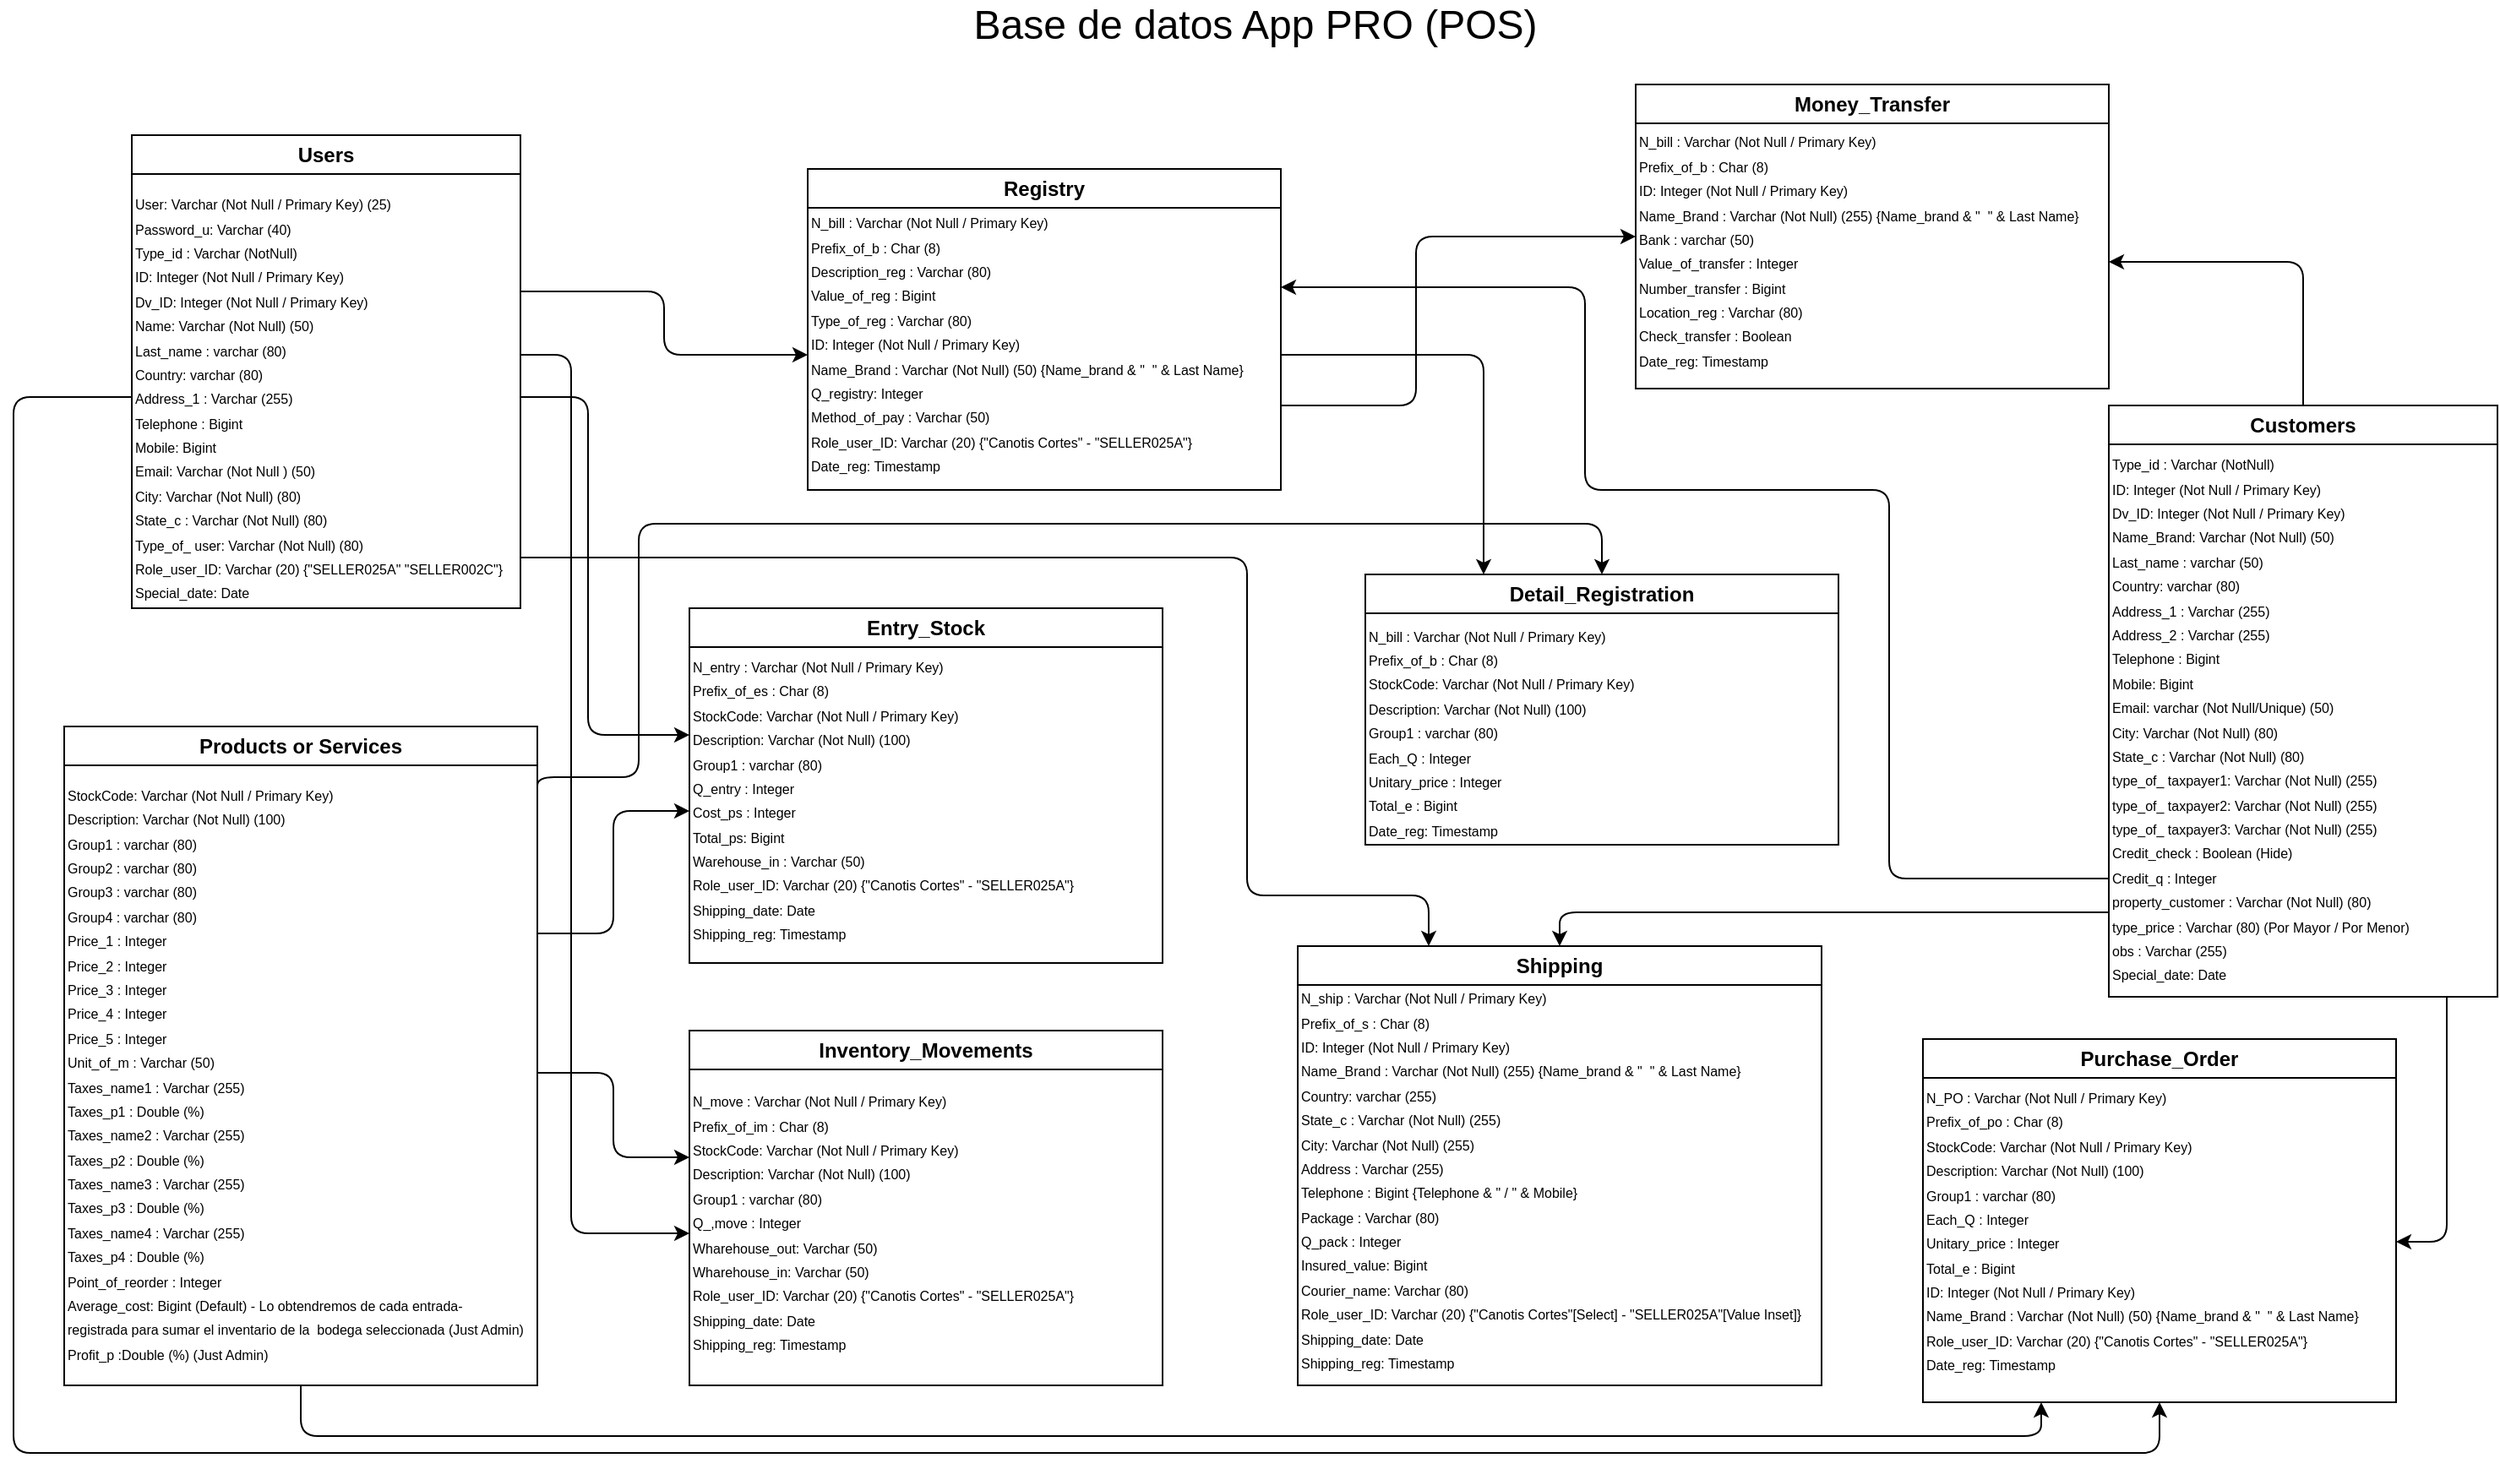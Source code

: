 <mxfile>
    <diagram id="6oinmaNRW_17YR1EAed1" name="Base de datos">
        <mxGraphModel dx="1883" dy="1312" grid="1" gridSize="10" guides="1" tooltips="1" connect="1" arrows="1" fold="1" page="1" pageScale="1" pageWidth="1600" pageHeight="900" math="0" shadow="0">
            <root>
                <mxCell id="0"/>
                <mxCell id="1" parent="0"/>
                <mxCell id="43" style="edgeStyle=orthogonalEdgeStyle;html=1;entryX=1;entryY=0.5;entryDx=0;entryDy=0;fontSize=24;startArrow=none;startFill=0;endArrow=classic;endFill=1;" parent="1" source="3" target="14" edge="1">
                    <mxGeometry relative="1" as="geometry"/>
                </mxCell>
                <mxCell id="54" style="edgeStyle=orthogonalEdgeStyle;html=1;entryX=1;entryY=0.5;entryDx=0;entryDy=0;fontSize=24;startArrow=none;startFill=0;endArrow=classic;endFill=1;" parent="1" source="3" target="51" edge="1">
                    <mxGeometry relative="1" as="geometry">
                        <Array as="points">
                            <mxPoint x="1505" y="765"/>
                        </Array>
                    </mxGeometry>
                </mxCell>
                <mxCell id="3" value="Customers" style="swimlane;whiteSpace=wrap;html=1;" parent="1" vertex="1">
                    <mxGeometry x="1305" y="270" width="230" height="350" as="geometry">
                        <mxRectangle x="310" y="20" width="100" height="30" as="alternateBounds"/>
                    </mxGeometry>
                </mxCell>
                <mxCell id="5" value="&lt;span style=&quot;background-color: initial;&quot;&gt;&lt;font style=&quot;font-size: 8px;&quot;&gt;Type_id : Varchar (NotNull)&lt;br&gt;ID: Integer (Not Null / Primary Key)&lt;br&gt;&lt;/font&gt;&lt;/span&gt;&lt;span style=&quot;font-size: 8px;&quot;&gt;Dv_ID: Integer (Not Null / Primary Key)&lt;/span&gt;&lt;span style=&quot;background-color: initial;&quot;&gt;&lt;font style=&quot;font-size: 8px;&quot;&gt;&lt;br&gt;Name_Brand: Varchar (Not Null) (50)&lt;br&gt;Last_name : varchar (50)&lt;br&gt;Country:&amp;nbsp;&lt;/font&gt;&lt;/span&gt;&lt;span style=&quot;font-size: 8px;&quot;&gt;varchar (80)&lt;/span&gt;&lt;span style=&quot;background-color: initial;&quot;&gt;&lt;font style=&quot;font-size: 8px;&quot;&gt;&lt;br&gt;Address_1 : Varchar (255)&lt;br&gt;&lt;/font&gt;&lt;/span&gt;&lt;span style=&quot;font-size: 8px;&quot;&gt;Address_2 : Varchar (255)&lt;br&gt;&lt;/span&gt;&lt;span style=&quot;background-color: initial;&quot;&gt;&lt;font style=&quot;font-size: 8px;&quot;&gt;Telephone : Bigint&lt;br&gt;&lt;/font&gt;&lt;/span&gt;&lt;span style=&quot;font-size: 8px;&quot;&gt;Mobile: Bigint&lt;/span&gt;&lt;span style=&quot;background-color: initial;&quot;&gt;&lt;font style=&quot;font-size: 8px;&quot;&gt;&lt;br&gt;Email: varchar (Not Null/Unique) (50)&lt;br&gt;City: Varchar (Not Null) (80)&lt;br&gt;State_c :&amp;nbsp;&lt;/font&gt;&lt;/span&gt;&lt;span style=&quot;font-size: 8px;&quot;&gt;Varchar (Not Null) (80)&lt;br&gt;&lt;/span&gt;&lt;span style=&quot;background-color: initial;&quot;&gt;&lt;font style=&quot;&quot;&gt;&lt;span style=&quot;font-size: 8px;&quot;&gt;type_of_ taxpayer1: Varchar (Not Null) (255)&amp;nbsp;&lt;br&gt;&lt;/span&gt;&lt;/font&gt;&lt;/span&gt;&lt;span style=&quot;font-size: 8px;&quot;&gt;type_of_ taxpayer2: Varchar (Not Null) (255)&lt;br&gt;&lt;/span&gt;&lt;span style=&quot;font-size: 8px;&quot;&gt;type_of_ taxpayer3: Varchar (Not Null) (255)&lt;br&gt;&lt;/span&gt;&lt;span style=&quot;background-color: initial;&quot;&gt;&lt;font style=&quot;&quot;&gt;&lt;span style=&quot;font-size: 8px;&quot;&gt;Credit_check : Boolean (Hide)&lt;br&gt;Credit_q : Integer&lt;br&gt;property_customer :&amp;nbsp;&lt;/span&gt;&lt;/font&gt;&lt;/span&gt;&lt;span style=&quot;font-size: 8px;&quot;&gt;Varchar (Not Null) (80)&lt;/span&gt;&lt;span style=&quot;font-size: 8px;&quot;&gt;&lt;br&gt;&lt;/span&gt;&lt;span style=&quot;background-color: initial;&quot;&gt;&lt;font style=&quot;&quot;&gt;&lt;span style=&quot;font-size: 8px;&quot;&gt;type_price :&amp;nbsp;&lt;/span&gt;&lt;/font&gt;&lt;/span&gt;&lt;span style=&quot;font-size: 8px;&quot;&gt;Varchar (80) (Por Mayor / Por Menor)&lt;br&gt;obs :&amp;nbsp;&lt;/span&gt;&lt;span style=&quot;font-size: 8px;&quot;&gt;Varchar (255)&lt;br&gt;Special_date: Date&lt;/span&gt;&lt;span style=&quot;background-color: initial;&quot;&gt;&lt;font style=&quot;&quot;&gt;&lt;br&gt;&lt;/font&gt;&lt;/span&gt;" style="text;strokeColor=none;align=left;fillColor=none;html=1;verticalAlign=middle;whiteSpace=wrap;rounded=0;" parent="3" vertex="1">
                    <mxGeometry y="30" width="230" height="310" as="geometry"/>
                </mxCell>
                <mxCell id="55" style="edgeStyle=orthogonalEdgeStyle;html=1;entryX=0.25;entryY=1;entryDx=0;entryDy=0;fontSize=24;startArrow=none;startFill=0;endArrow=classic;endFill=1;" parent="1" source="6" target="50" edge="1">
                    <mxGeometry relative="1" as="geometry">
                        <Array as="points">
                            <mxPoint x="235" y="880"/>
                            <mxPoint x="1265" y="880"/>
                        </Array>
                    </mxGeometry>
                </mxCell>
                <mxCell id="6" value="Products or Services" style="swimlane;whiteSpace=wrap;html=1;" parent="1" vertex="1">
                    <mxGeometry x="95" y="460" width="280" height="390" as="geometry">
                        <mxRectangle x="310" y="20" width="100" height="30" as="alternateBounds"/>
                    </mxGeometry>
                </mxCell>
                <mxCell id="7" value="&lt;span style=&quot;background-color: initial;&quot;&gt;&lt;font style=&quot;font-size: 8px;&quot;&gt;StockCode: Varchar (Not Null / Primary Key)&lt;br&gt;Description: Varchar (Not Null) (100)&lt;br&gt;Group1 : varchar (80)&lt;br&gt;&lt;/font&gt;&lt;/span&gt;&lt;span style=&quot;font-size: 8px;&quot;&gt;Group2 : varchar (&lt;/span&gt;&lt;span style=&quot;font-size: 8px;&quot;&gt;80&lt;/span&gt;&lt;span style=&quot;font-size: 8px;&quot;&gt;)&lt;br&gt;&lt;/span&gt;&lt;span style=&quot;font-size: 8px;&quot;&gt;Group3 : varchar (&lt;/span&gt;&lt;span style=&quot;font-size: 8px;&quot;&gt;80&lt;/span&gt;&lt;span style=&quot;font-size: 8px;&quot;&gt;)&lt;br&gt;&lt;/span&gt;&lt;span style=&quot;font-size: 8px;&quot;&gt;Group4 : varchar (&lt;/span&gt;&lt;span style=&quot;font-size: 8px;&quot;&gt;80&lt;/span&gt;&lt;span style=&quot;font-size: 8px;&quot;&gt;)&lt;/span&gt;&lt;span style=&quot;background-color: initial;&quot;&gt;&lt;font style=&quot;font-size: 8px;&quot;&gt;&lt;br&gt;Price_1 : Integer&lt;br&gt;&lt;/font&gt;&lt;/span&gt;&lt;span style=&quot;font-size: 8px;&quot;&gt;Price_2 :&amp;nbsp;&lt;/span&gt;&lt;span style=&quot;font-size: 8px;&quot;&gt;Integer&lt;/span&gt;&lt;span style=&quot;font-size: 8px;&quot;&gt;&lt;br&gt;&lt;/span&gt;&lt;span style=&quot;font-size: 8px;&quot;&gt;Price_3 :&amp;nbsp;&lt;/span&gt;&lt;span style=&quot;font-size: 8px;&quot;&gt;Integer&lt;/span&gt;&lt;span style=&quot;font-size: 8px;&quot;&gt;&lt;br&gt;&lt;/span&gt;&lt;span style=&quot;font-size: 8px;&quot;&gt;Price_4 :&amp;nbsp;&lt;/span&gt;&lt;span style=&quot;font-size: 8px;&quot;&gt;Integer&lt;/span&gt;&lt;span style=&quot;font-size: 8px;&quot;&gt;&lt;br&gt;&lt;/span&gt;&lt;span style=&quot;font-size: 8px;&quot;&gt;Price_5 :&amp;nbsp;&lt;/span&gt;&lt;span style=&quot;font-size: 8px;&quot;&gt;Integer&lt;br&gt;&lt;/span&gt;&lt;span style=&quot;font-size: 8px;&quot;&gt;Unit_of_m : Varchar (50)&lt;br&gt;&lt;/span&gt;&lt;span style=&quot;font-size: 8px;&quot;&gt;Taxes_name1 : V&lt;/span&gt;&lt;span style=&quot;font-size: 8px;&quot;&gt;archar (255)&lt;/span&gt;&lt;span style=&quot;font-size: 8px;&quot;&gt;&lt;br&gt;Taxes_p1 : Double (%)&lt;br&gt;&lt;/span&gt;&lt;span style=&quot;font-size: 8px;&quot;&gt;Taxes_name2&amp;nbsp;&lt;/span&gt;&lt;span style=&quot;font-size: 8px;&quot;&gt;:&amp;nbsp;&lt;/span&gt;&lt;span style=&quot;font-size: 8px;&quot;&gt;V&lt;/span&gt;&lt;span style=&quot;font-size: 8px;&quot;&gt;archar (255)&lt;/span&gt;&lt;span style=&quot;font-size: 8px;&quot;&gt;&lt;br&gt;Taxes_p2 : Double&lt;/span&gt;&lt;span style=&quot;font-size: 8px;&quot;&gt;&amp;nbsp;&lt;/span&gt;&lt;span style=&quot;font-size: 8px;&quot;&gt;(%)&lt;/span&gt;&lt;span style=&quot;font-size: 8px;&quot;&gt;&lt;br&gt;&lt;/span&gt;&lt;span style=&quot;font-size: 8px;&quot;&gt;Taxes_name3&amp;nbsp;&lt;/span&gt;&lt;span style=&quot;font-size: 8px;&quot;&gt;:&amp;nbsp;&lt;/span&gt;&lt;span style=&quot;font-size: 8px;&quot;&gt;V&lt;/span&gt;&lt;span style=&quot;font-size: 8px;&quot;&gt;archar (255)&lt;/span&gt;&lt;span style=&quot;font-size: 8px;&quot;&gt;&lt;br&gt;Taxes_p3 : Double&lt;/span&gt;&lt;span style=&quot;font-size: 8px;&quot;&gt;&amp;nbsp;&lt;/span&gt;&lt;span style=&quot;font-size: 8px;&quot;&gt;(%)&lt;br&gt;&lt;/span&gt;&lt;span style=&quot;font-size: 8px;&quot;&gt;Taxes_name4&amp;nbsp;&lt;/span&gt;&lt;span style=&quot;font-size: 8px;&quot;&gt;:&amp;nbsp;&lt;/span&gt;&lt;span style=&quot;font-size: 8px;&quot;&gt;V&lt;/span&gt;&lt;span style=&quot;font-size: 8px;&quot;&gt;archar (255)&lt;/span&gt;&lt;span style=&quot;font-size: 8px;&quot;&gt;&lt;br&gt;Taxes_p4 : Double&lt;/span&gt;&lt;span style=&quot;font-size: 8px;&quot;&gt;&amp;nbsp;&lt;/span&gt;&lt;span style=&quot;font-size: 8px;&quot;&gt;(%)&lt;/span&gt;&lt;span style=&quot;font-size: 8px;&quot;&gt;&lt;br&gt;&lt;/span&gt;&lt;span style=&quot;font-size: 8px;&quot;&gt;Point_of_reorder : Integer&lt;/span&gt;&lt;span style=&quot;font-size: 8px;&quot;&gt;&lt;br&gt;&lt;/span&gt;&lt;span style=&quot;font-size: 8px;&quot;&gt;Average_cost: Bigint (Default) - Lo obtendremos de cada entrada-&lt;br&gt;registrada para sumar el inventario de la&amp;nbsp; bodega seleccionada&amp;nbsp;&lt;/span&gt;&lt;span style=&quot;font-size: 8px;&quot;&gt;(Just Admin)&lt;/span&gt;&lt;span style=&quot;font-size: 8px;&quot;&gt;&lt;br&gt;Profit_p :&lt;/span&gt;&lt;span style=&quot;font-size: 8px;&quot;&gt;Double&lt;/span&gt;&lt;span style=&quot;font-size: 8px;&quot;&gt;&amp;nbsp;&lt;/span&gt;&lt;span style=&quot;font-size: 8px;&quot;&gt;(%) (Just Admin)&lt;/span&gt;&lt;span style=&quot;background-color: initial;&quot;&gt;&lt;font style=&quot;font-size: 8px;&quot;&gt;&lt;br&gt;&lt;/font&gt;&lt;/span&gt;" style="text;strokeColor=none;align=left;fillColor=none;html=1;verticalAlign=middle;whiteSpace=wrap;rounded=0;" parent="6" vertex="1">
                    <mxGeometry y="40" width="280" height="330" as="geometry"/>
                </mxCell>
                <mxCell id="11" value="Shipping" style="swimlane;whiteSpace=wrap;html=1;" parent="1" vertex="1">
                    <mxGeometry x="825" y="590" width="310" height="260" as="geometry">
                        <mxRectangle x="310" y="20" width="100" height="30" as="alternateBounds"/>
                    </mxGeometry>
                </mxCell>
                <mxCell id="12" value="&lt;span style=&quot;background-color: initial;&quot;&gt;&lt;font style=&quot;font-size: 8px;&quot;&gt;N_ship : Varchar&amp;nbsp;&lt;/font&gt;&lt;/span&gt;&lt;span style=&quot;font-size: 8px;&quot;&gt;(Not Null / Primary Key)&lt;br&gt;&lt;/span&gt;&lt;span style=&quot;background-color: initial;&quot;&gt;&lt;font style=&quot;font-size: 8px;&quot;&gt;Prefix_of_s : Char (8)&lt;br&gt;ID: Integer (Not Null / Primary Key)&lt;br&gt;&lt;/font&gt;&lt;/span&gt;&lt;span style=&quot;background-color: initial;&quot;&gt;&lt;font style=&quot;font-size: 8px;&quot;&gt;Name_Brand : Varchar (Not Null) (255) {Name_brand&amp;nbsp;&lt;/font&gt;&lt;/span&gt;&lt;span style=&quot;font-size: 8px;&quot;&gt;&amp;amp; &quot;&amp;nbsp; &quot; &amp;amp;&lt;/span&gt;&lt;span style=&quot;background-color: initial;&quot;&gt;&lt;font style=&quot;font-size: 8px;&quot;&gt;&amp;nbsp;Last Name}&lt;br&gt;Country:&amp;nbsp;&lt;/font&gt;&lt;/span&gt;&lt;span style=&quot;font-size: 8px;&quot;&gt;varchar (255)&lt;br&gt;&lt;/span&gt;&lt;span style=&quot;background-color: initial;&quot;&gt;&lt;font style=&quot;font-size: 8px;&quot;&gt;State_c :&amp;nbsp;&lt;/font&gt;&lt;/span&gt;&lt;span style=&quot;font-size: 8px;&quot;&gt;Varchar (Not Null) (255)&lt;/span&gt;&lt;span style=&quot;background-color: initial;&quot;&gt;&lt;font style=&quot;font-size: 8px;&quot;&gt;&lt;br&gt;&lt;/font&gt;&lt;/span&gt;&lt;span style=&quot;font-size: 8px;&quot;&gt;City: Varchar (Not Null) (255)&lt;/span&gt;&lt;span style=&quot;background-color: initial;&quot;&gt;&lt;font style=&quot;font-size: 8px;&quot;&gt;&lt;br&gt;Address : Varchar (255)&lt;br&gt;&lt;/font&gt;&lt;/span&gt;&lt;span style=&quot;background-color: initial;&quot;&gt;&lt;font style=&quot;font-size: 8px;&quot;&gt;Telephone : Bigint {Telephone &amp;amp; &quot; / &quot; &amp;amp; Mobile}&lt;/font&gt;&lt;/span&gt;&lt;span style=&quot;font-size: 8px;&quot;&gt;&lt;br&gt;Package :&amp;nbsp;&lt;/span&gt;&lt;span style=&quot;font-size: 8px;&quot;&gt;Varchar (80)&lt;br&gt;&lt;/span&gt;&lt;span style=&quot;font-size: 8px;&quot;&gt;Q_pack : Integer&lt;br&gt;Insured_value: Bigint&lt;br&gt;Courier_name:&amp;nbsp;&lt;/span&gt;&lt;span style=&quot;font-size: 8px;&quot;&gt;Varchar (80)&lt;br&gt;&lt;/span&gt;&lt;span style=&quot;font-size: 8px;&quot;&gt;Role_user_ID: Varchar (20) {&quot;Canotis Cortes&quot;[Select] - &quot;SELLER025A&quot;[Value Inset]}&lt;/span&gt;&lt;span style=&quot;font-size: 8px;&quot;&gt;&lt;br&gt;Shipping_date: Date&lt;br&gt;&lt;/span&gt;&lt;span style=&quot;font-size: 8px;&quot;&gt;Shipping_reg: Timestamp&lt;/span&gt;&lt;span style=&quot;font-size: 8px;&quot;&gt;&lt;br&gt;&lt;/span&gt;&lt;span style=&quot;background-color: initial;&quot;&gt;&lt;font style=&quot;&quot;&gt;&lt;br&gt;&lt;/font&gt;&lt;/span&gt;" style="text;strokeColor=none;align=left;fillColor=none;html=1;verticalAlign=middle;whiteSpace=wrap;rounded=0;" parent="11" vertex="1">
                    <mxGeometry y="30" width="310" height="230" as="geometry"/>
                </mxCell>
                <mxCell id="13" value="Money_Transfer" style="swimlane;whiteSpace=wrap;html=1;" parent="1" vertex="1">
                    <mxGeometry x="1025" y="80" width="280" height="180" as="geometry">
                        <mxRectangle x="310" y="20" width="100" height="30" as="alternateBounds"/>
                    </mxGeometry>
                </mxCell>
                <mxCell id="14" value="&lt;span style=&quot;background-color: initial;&quot;&gt;&lt;font style=&quot;font-size: 8px;&quot;&gt;N_bill : Varchar&amp;nbsp;&lt;/font&gt;&lt;/span&gt;&lt;span style=&quot;font-size: 8px;&quot;&gt;(Not Null / Primary Key)&lt;br&gt;&lt;/span&gt;&lt;span style=&quot;background-color: initial;&quot;&gt;&lt;font style=&quot;font-size: 8px;&quot;&gt;Prefix_of_b : Char (8)&lt;br&gt;ID: Integer (Not Null / Primary Key)&lt;br&gt;&lt;/font&gt;&lt;/span&gt;&lt;span style=&quot;background-color: initial;&quot;&gt;&lt;font style=&quot;font-size: 8px;&quot;&gt;Name_Brand : Varchar (Not Null) (255) {Name_brand&amp;nbsp;&lt;/font&gt;&lt;/span&gt;&lt;span style=&quot;font-size: 8px;&quot;&gt;&amp;amp; &quot;&amp;nbsp; &quot; &amp;amp;&lt;/span&gt;&lt;span style=&quot;background-color: initial;&quot;&gt;&lt;font style=&quot;font-size: 8px;&quot;&gt;&amp;nbsp;Last Name}&lt;br&gt;Bank :&amp;nbsp;&lt;/font&gt;&lt;/span&gt;&lt;span style=&quot;font-size: 8px;&quot;&gt;varchar (50)&lt;/span&gt;&lt;span style=&quot;background-color: initial;&quot;&gt;&lt;font style=&quot;font-size: 8px;&quot;&gt;&lt;br&gt;Value_of_transfer : Integer&lt;br&gt;&lt;/font&gt;&lt;/span&gt;&lt;span style=&quot;font-size: 8px;&quot;&gt;Number_transfer : Bigint&lt;/span&gt;&lt;span style=&quot;background-color: initial;&quot;&gt;&lt;font style=&quot;font-size: 8px;&quot;&gt;&lt;br&gt;&lt;/font&gt;&lt;/span&gt;&lt;span style=&quot;font-size: 8px;&quot;&gt;Location_reg : Varchar (80)&lt;/span&gt;&lt;span style=&quot;background-color: initial;&quot;&gt;&lt;font style=&quot;font-size: 8px;&quot;&gt;&lt;br&gt;&lt;/font&gt;&lt;/span&gt;&lt;span style=&quot;background-color: initial;&quot;&gt;&lt;font style=&quot;font-size: 8px;&quot;&gt;Check_transfer : Boolean&lt;br&gt;&lt;/font&gt;&lt;/span&gt;&lt;span style=&quot;font-size: 8px;&quot;&gt;Date_reg: Timestamp&lt;/span&gt;&lt;span style=&quot;font-size: 8px;&quot;&gt;&lt;br&gt;&lt;/span&gt;&lt;span style=&quot;background-color: initial;&quot;&gt;&lt;font style=&quot;&quot;&gt;&lt;br&gt;&lt;/font&gt;&lt;/span&gt;" style="text;strokeColor=none;align=left;fillColor=none;html=1;verticalAlign=middle;whiteSpace=wrap;rounded=0;" parent="13" vertex="1">
                    <mxGeometry y="30" width="280" height="150" as="geometry"/>
                </mxCell>
                <mxCell id="15" value="Registry" style="swimlane;whiteSpace=wrap;html=1;" parent="1" vertex="1">
                    <mxGeometry x="535" y="130" width="280" height="190" as="geometry">
                        <mxRectangle x="310" y="20" width="100" height="30" as="alternateBounds"/>
                    </mxGeometry>
                </mxCell>
                <mxCell id="16" value="&lt;span style=&quot;background-color: initial;&quot;&gt;&lt;font style=&quot;font-size: 8px;&quot;&gt;N_bill : Varchar&amp;nbsp;&lt;/font&gt;&lt;/span&gt;&lt;span style=&quot;font-size: 8px;&quot;&gt;(Not Null / Primary Key)&lt;br&gt;&lt;/span&gt;&lt;span style=&quot;background-color: initial;&quot;&gt;&lt;font style=&quot;font-size: 8px;&quot;&gt;Prefix_of_b : Char (8)&lt;br&gt;Description_reg :&amp;nbsp;&lt;/font&gt;&lt;/span&gt;&lt;span style=&quot;font-size: 8px;&quot;&gt;Varchar (80)&lt;br&gt;&lt;/span&gt;&lt;span style=&quot;font-size: 8px;&quot;&gt;Value_of_reg : Bigint&lt;br&gt;&lt;/span&gt;&lt;span style=&quot;background-color: initial;&quot;&gt;&lt;font style=&quot;font-size: 8px;&quot;&gt;Type_of_reg :&amp;nbsp;&lt;/font&gt;&lt;/span&gt;&lt;span style=&quot;font-size: 8px;&quot;&gt;Varchar (80)&lt;br&gt;&lt;/span&gt;&lt;span style=&quot;background-color: initial;&quot;&gt;&lt;font style=&quot;font-size: 8px;&quot;&gt;ID: Integer (Not Null / Primary Key)&lt;br&gt;&lt;/font&gt;&lt;/span&gt;&lt;span style=&quot;background-color: initial;&quot;&gt;&lt;font style=&quot;font-size: 8px;&quot;&gt;Name_Brand : Varchar (Not Null) (50) {Name_brand&amp;nbsp;&lt;/font&gt;&lt;/span&gt;&lt;span style=&quot;font-size: 8px;&quot;&gt;&amp;amp; &quot;&amp;nbsp; &quot; &amp;amp;&lt;/span&gt;&lt;span style=&quot;background-color: initial;&quot;&gt;&lt;font style=&quot;font-size: 8px;&quot;&gt;&amp;nbsp;Last Name}&lt;/font&gt;&lt;/span&gt;&lt;span style=&quot;background-color: initial;&quot;&gt;&lt;font style=&quot;font-size: 8px;&quot;&gt;&lt;br&gt;&lt;/font&gt;&lt;/span&gt;&lt;span style=&quot;background-color: initial;&quot;&gt;&lt;font style=&quot;font-size: 8px;&quot;&gt;Q_registry: Integer&lt;br&gt;Method_of_pay :&amp;nbsp;&lt;/font&gt;&lt;/span&gt;&lt;span style=&quot;font-size: 8px;&quot;&gt;Varchar (50)&lt;br&gt;&lt;/span&gt;&lt;span style=&quot;font-size: 8px;&quot;&gt;Role_user_ID: Varchar (20) {&quot;Canotis Cortes&quot; - &quot;SELLER025A&quot;}&lt;/span&gt;&lt;span style=&quot;background-color: initial;&quot;&gt;&lt;font style=&quot;font-size: 8px;&quot;&gt;&lt;br&gt;&lt;/font&gt;&lt;/span&gt;&lt;span style=&quot;font-size: 8px;&quot;&gt;Date_reg: Timestamp&lt;/span&gt;&lt;span style=&quot;font-size: 8px;&quot;&gt;&lt;br&gt;&lt;/span&gt;&lt;span style=&quot;background-color: initial;&quot;&gt;&lt;font style=&quot;&quot;&gt;&lt;br&gt;&lt;/font&gt;&lt;/span&gt;" style="text;strokeColor=none;align=left;fillColor=none;html=1;verticalAlign=middle;whiteSpace=wrap;rounded=0;" parent="15" vertex="1">
                    <mxGeometry y="30" width="280" height="160" as="geometry"/>
                </mxCell>
                <mxCell id="17" value="Detail_Registration" style="swimlane;whiteSpace=wrap;html=1;" parent="1" vertex="1">
                    <mxGeometry x="865" y="370" width="280" height="160" as="geometry">
                        <mxRectangle x="310" y="20" width="100" height="30" as="alternateBounds"/>
                    </mxGeometry>
                </mxCell>
                <mxCell id="18" value="&lt;span style=&quot;background-color: initial;&quot;&gt;&lt;font style=&quot;font-size: 8px;&quot;&gt;N_bill : Varchar&amp;nbsp;&lt;/font&gt;&lt;/span&gt;&lt;span style=&quot;font-size: 8px;&quot;&gt;(Not Null / Primary Key)&lt;br&gt;&lt;/span&gt;&lt;span style=&quot;background-color: initial;&quot;&gt;&lt;font style=&quot;font-size: 8px;&quot;&gt;Prefix_of_b : Char (8)&lt;br&gt;&lt;/font&gt;&lt;/span&gt;&lt;span style=&quot;font-size: 8px;&quot;&gt;StockCode: Varchar (Not Null / Primary Key)&lt;/span&gt;&lt;br style=&quot;font-size: 8px;&quot;&gt;&lt;span style=&quot;font-size: 8px;&quot;&gt;Description: Varchar (Not Null) (100)&lt;/span&gt;&lt;br style=&quot;font-size: 8px;&quot;&gt;&lt;span style=&quot;font-size: 8px;&quot;&gt;Group1 : varchar (80)&lt;br&gt;&lt;/span&gt;&lt;span style=&quot;font-size: 8px;&quot;&gt;Each_Q : Integer&lt;/span&gt;&lt;span style=&quot;font-size: 8px;&quot;&gt;&lt;br&gt;&lt;/span&gt;&lt;span style=&quot;font-size: 8px;&quot;&gt;Unitary_price : Integer&lt;br&gt;&lt;/span&gt;&lt;span style=&quot;background-color: initial;&quot;&gt;&lt;font style=&quot;font-size: 8px;&quot;&gt;Total_e : Bigint&lt;/font&gt;&lt;/span&gt;&lt;span style=&quot;background-color: initial;&quot;&gt;&lt;font style=&quot;font-size: 8px;&quot;&gt;&lt;br&gt;&lt;/font&gt;&lt;/span&gt;&lt;span style=&quot;font-size: 8px;&quot;&gt;Date_reg: Timestamp&lt;/span&gt;&lt;span style=&quot;font-size: 8px;&quot;&gt;&lt;br&gt;&lt;/span&gt;&lt;span style=&quot;background-color: initial;&quot;&gt;&lt;font style=&quot;&quot;&gt;&lt;br&gt;&lt;/font&gt;&lt;/span&gt;" style="text;strokeColor=none;align=left;fillColor=none;html=1;verticalAlign=middle;whiteSpace=wrap;rounded=0;" parent="17" vertex="1">
                    <mxGeometry y="30" width="280" height="140" as="geometry"/>
                </mxCell>
                <mxCell id="23" value="Entry_Stock" style="swimlane;whiteSpace=wrap;html=1;" parent="1" vertex="1">
                    <mxGeometry x="465" y="390" width="280" height="210" as="geometry">
                        <mxRectangle x="310" y="20" width="100" height="30" as="alternateBounds"/>
                    </mxGeometry>
                </mxCell>
                <mxCell id="24" value="&lt;span style=&quot;background-color: initial;&quot;&gt;&lt;font style=&quot;font-size: 8px;&quot;&gt;N_entry : Varchar&amp;nbsp;&lt;/font&gt;&lt;/span&gt;&lt;span style=&quot;font-size: 8px;&quot;&gt;(Not Null / Primary Key)&lt;br&gt;&lt;/span&gt;&lt;span style=&quot;background-color: initial;&quot;&gt;&lt;font style=&quot;font-size: 8px;&quot;&gt;Prefix_of_es : Char (8)&lt;br&gt;&lt;/font&gt;&lt;/span&gt;&lt;span style=&quot;font-size: 8px;&quot;&gt;StockCode: Varchar (Not Null / Primary Key)&lt;/span&gt;&lt;br style=&quot;font-size: 8px;&quot;&gt;&lt;span style=&quot;font-size: 8px;&quot;&gt;Description: Varchar (Not Null) (100)&lt;/span&gt;&lt;br style=&quot;font-size: 8px;&quot;&gt;&lt;span style=&quot;font-size: 8px;&quot;&gt;Group1 : varchar (80)&lt;br&gt;&lt;/span&gt;&lt;span style=&quot;font-size: 8px;&quot;&gt;Q_entry : Integer&lt;br&gt;&lt;/span&gt;&lt;span style=&quot;background-color: initial;&quot;&gt;&lt;font style=&quot;font-size: 8px;&quot;&gt;Cost_ps : Integer&lt;br&gt;Total_ps: Bigint&lt;br&gt;Warehouse_in : Varchar (50)&lt;br&gt;&lt;/font&gt;&lt;/span&gt;&lt;span style=&quot;font-size: 8px;&quot;&gt;Role_user_ID: Varchar (20) {&quot;Canotis Cortes&quot; - &quot;SELLER025A&quot;}&lt;/span&gt;&lt;span style=&quot;font-size: 8px;&quot;&gt;&lt;br&gt;Shipping_date: Date&lt;br&gt;&lt;/span&gt;&lt;span style=&quot;font-size: 8px;&quot;&gt;Shipping_reg: Timestamp&lt;/span&gt;&lt;span style=&quot;font-size: 8px;&quot;&gt;&lt;br&gt;&lt;/span&gt;&lt;span style=&quot;background-color: initial;&quot;&gt;&lt;font style=&quot;&quot;&gt;&lt;br&gt;&lt;/font&gt;&lt;/span&gt;" style="text;strokeColor=none;align=left;fillColor=none;html=1;verticalAlign=middle;whiteSpace=wrap;rounded=0;" parent="23" vertex="1">
                    <mxGeometry y="30" width="280" height="180" as="geometry"/>
                </mxCell>
                <mxCell id="29" value="Users" style="swimlane;whiteSpace=wrap;html=1;" parent="1" vertex="1">
                    <mxGeometry x="135" y="110" width="230" height="280" as="geometry">
                        <mxRectangle x="310" y="20" width="100" height="30" as="alternateBounds"/>
                    </mxGeometry>
                </mxCell>
                <mxCell id="30" value="&lt;span style=&quot;font-size: 8px;&quot;&gt;User: Varchar&amp;nbsp;&lt;/span&gt;&lt;span style=&quot;font-size: 8px;&quot;&gt;(Not Null / Primary Key)&lt;/span&gt;&lt;span style=&quot;font-size: 8px;&quot;&gt;&amp;nbsp;(25)&lt;br&gt;Password_u:&amp;nbsp;&lt;/span&gt;&lt;span style=&quot;font-size: 8px;&quot;&gt;Varchar (40)&lt;/span&gt;&lt;span style=&quot;background-color: initial;&quot;&gt;&lt;font style=&quot;font-size: 8px;&quot;&gt;&lt;br&gt;Type_id : Varchar (NotNull)&lt;br&gt;ID: Integer (Not Null / Primary Key)&lt;br&gt;&lt;/font&gt;&lt;/span&gt;&lt;span style=&quot;font-size: 8px;&quot;&gt;Dv_ID: Integer (Not Null / Primary Key)&lt;/span&gt;&lt;span style=&quot;background-color: initial;&quot;&gt;&lt;font style=&quot;font-size: 8px;&quot;&gt;&lt;br&gt;Name: Varchar (Not Null) (50)&lt;br&gt;Last_name : varchar (80)&lt;br&gt;Country:&amp;nbsp;&lt;/font&gt;&lt;/span&gt;&lt;span style=&quot;font-size: 8px;&quot;&gt;varchar (80)&lt;/span&gt;&lt;span style=&quot;background-color: initial;&quot;&gt;&lt;font style=&quot;font-size: 8px;&quot;&gt;&lt;br&gt;Address_1 : Varchar (255)&lt;/font&gt;&lt;/span&gt;&lt;span style=&quot;font-size: 8px;&quot;&gt;&lt;br&gt;&lt;/span&gt;&lt;span style=&quot;background-color: initial;&quot;&gt;&lt;font style=&quot;font-size: 8px;&quot;&gt;Telephone : Bigint&lt;br&gt;&lt;/font&gt;&lt;/span&gt;&lt;span style=&quot;font-size: 8px;&quot;&gt;Mobile: Bigint&lt;/span&gt;&lt;span style=&quot;background-color: initial;&quot;&gt;&lt;font style=&quot;font-size: 8px;&quot;&gt;&lt;br&gt;Email: Varchar&lt;/font&gt;&lt;/span&gt;&lt;span style=&quot;font-size: 8px;&quot;&gt;&amp;nbsp;(Not Null &lt;/span&gt;&lt;span style=&quot;background-color: initial;&quot;&gt;&lt;font style=&quot;font-size: 8px;&quot;&gt;) (50)&lt;br&gt;City: Varchar (Not Null) (80)&lt;br&gt;State_c :&amp;nbsp;&lt;/font&gt;&lt;/span&gt;&lt;span style=&quot;font-size: 8px;&quot;&gt;Varchar (Not Null) (80)&lt;br&gt;&lt;/span&gt;&lt;span style=&quot;background-color: initial;&quot;&gt;&lt;font style=&quot;&quot;&gt;&lt;span style=&quot;font-size: 8px;&quot;&gt;Type_of_ user: Varchar (Not Null) (80)&amp;nbsp;&lt;br&gt;Role_user_ID: Varchar (20) {&quot;SELLER025A&quot;&amp;nbsp;&lt;/span&gt;&lt;/font&gt;&lt;/span&gt;&lt;span style=&quot;font-size: 8px;&quot;&gt;&quot;SELLER002C&quot;}&lt;/span&gt;&lt;span style=&quot;background-color: initial;&quot;&gt;&lt;font style=&quot;&quot;&gt;&lt;span style=&quot;font-size: 8px;&quot;&gt;&lt;br&gt;&lt;/span&gt;&lt;/font&gt;&lt;/span&gt;&lt;span style=&quot;font-size: 8px;&quot;&gt;Special_date: Date&lt;/span&gt;&lt;span style=&quot;background-color: initial;&quot;&gt;&lt;font style=&quot;&quot;&gt;&lt;br&gt;&lt;/font&gt;&lt;/span&gt;" style="text;strokeColor=none;align=left;fillColor=none;html=1;verticalAlign=middle;whiteSpace=wrap;rounded=0;" parent="29" vertex="1">
                    <mxGeometry y="30" width="230" height="250" as="geometry"/>
                </mxCell>
                <mxCell id="34" value="Base de datos App PRO (POS)" style="text;strokeColor=none;align=center;fillColor=none;html=1;verticalAlign=middle;whiteSpace=wrap;rounded=0;fontSize=24;" parent="1" vertex="1">
                    <mxGeometry x="620" y="30" width="360" height="30" as="geometry"/>
                </mxCell>
                <mxCell id="35" value="Inventory_Movements" style="swimlane;whiteSpace=wrap;html=1;" parent="1" vertex="1">
                    <mxGeometry x="465" y="640" width="280" height="210" as="geometry">
                        <mxRectangle x="310" y="20" width="100" height="30" as="alternateBounds"/>
                    </mxGeometry>
                </mxCell>
                <mxCell id="36" value="&lt;span style=&quot;background-color: initial;&quot;&gt;&lt;font style=&quot;font-size: 8px;&quot;&gt;N_move : Varchar&amp;nbsp;&lt;/font&gt;&lt;/span&gt;&lt;span style=&quot;font-size: 8px;&quot;&gt;(Not Null / Primary Key)&lt;br&gt;&lt;/span&gt;&lt;span style=&quot;background-color: initial;&quot;&gt;&lt;font style=&quot;font-size: 8px;&quot;&gt;Prefix_of_im : Char (8)&lt;br&gt;&lt;/font&gt;&lt;/span&gt;&lt;span style=&quot;font-size: 8px;&quot;&gt;StockCode: Varchar (Not Null / Primary Key)&lt;/span&gt;&lt;br style=&quot;font-size: 8px;&quot;&gt;&lt;span style=&quot;font-size: 8px;&quot;&gt;Description: Varchar (Not Null) (100)&lt;/span&gt;&lt;br style=&quot;font-size: 8px;&quot;&gt;&lt;span style=&quot;font-size: 8px;&quot;&gt;Group1 : varchar (80)&lt;br&gt;&lt;/span&gt;&lt;span style=&quot;font-size: 8px;&quot;&gt;Q_,move : Integer&lt;br&gt;&lt;/span&gt;&lt;span style=&quot;font-size: 8px;&quot;&gt;Wharehouse_out: Varchar (50)&lt;/span&gt;&lt;span style=&quot;font-size: 8px;&quot;&gt;&lt;br&gt;&lt;/span&gt;&lt;span style=&quot;background-color: initial;&quot;&gt;&lt;font style=&quot;font-size: 8px;&quot;&gt;Wharehouse_in: Varchar (50)&lt;br&gt;&lt;/font&gt;&lt;/span&gt;&lt;span style=&quot;font-size: 8px;&quot;&gt;Role_user_ID: Varchar (20) {&quot;Canotis Cortes&quot; - &quot;SELLER025A&quot;}&lt;/span&gt;&lt;span style=&quot;font-size: 8px;&quot;&gt;&lt;br&gt;Shipping_date: Date&lt;br&gt;&lt;/span&gt;&lt;span style=&quot;font-size: 8px;&quot;&gt;Shipping_reg: Timestamp&lt;/span&gt;&lt;span style=&quot;font-size: 8px;&quot;&gt;&lt;br&gt;&lt;/span&gt;&lt;span style=&quot;background-color: initial;&quot;&gt;&lt;font style=&quot;&quot;&gt;&lt;br&gt;&lt;/font&gt;&lt;/span&gt;" style="text;strokeColor=none;align=left;fillColor=none;html=1;verticalAlign=middle;whiteSpace=wrap;rounded=0;" parent="35" vertex="1">
                    <mxGeometry y="30" width="280" height="180" as="geometry"/>
                </mxCell>
                <mxCell id="37" style="edgeStyle=orthogonalEdgeStyle;html=1;entryX=0.25;entryY=0;entryDx=0;entryDy=0;fontSize=24;startArrow=none;startFill=0;endArrow=classic;endFill=1;" parent="1" source="16" target="17" edge="1">
                    <mxGeometry relative="1" as="geometry"/>
                </mxCell>
                <mxCell id="38" style="edgeStyle=orthogonalEdgeStyle;html=1;fontSize=24;startArrow=none;startFill=0;endArrow=classic;endFill=1;" parent="1" source="16" target="14" edge="1">
                    <mxGeometry relative="1" as="geometry">
                        <Array as="points">
                            <mxPoint x="895" y="270"/>
                            <mxPoint x="895" y="170"/>
                        </Array>
                    </mxGeometry>
                </mxCell>
                <mxCell id="39" style="edgeStyle=orthogonalEdgeStyle;html=1;exitX=1;exitY=0.25;exitDx=0;exitDy=0;entryX=0;entryY=0.5;entryDx=0;entryDy=0;fontSize=24;startArrow=none;startFill=0;endArrow=classic;endFill=1;" parent="1" source="7" target="24" edge="1">
                    <mxGeometry relative="1" as="geometry"/>
                </mxCell>
                <mxCell id="40" style="edgeStyle=orthogonalEdgeStyle;html=1;exitX=1;exitY=0.5;exitDx=0;exitDy=0;entryX=0;entryY=0.25;entryDx=0;entryDy=0;fontSize=24;startArrow=none;startFill=0;endArrow=classic;endFill=1;" parent="1" source="7" target="36" edge="1">
                    <mxGeometry relative="1" as="geometry"/>
                </mxCell>
                <mxCell id="41" style="edgeStyle=orthogonalEdgeStyle;html=1;exitX=1;exitY=0;exitDx=0;exitDy=0;entryX=0.5;entryY=0;entryDx=0;entryDy=0;fontSize=24;startArrow=none;startFill=0;endArrow=classic;endFill=1;" parent="1" source="7" target="17" edge="1">
                    <mxGeometry relative="1" as="geometry">
                        <Array as="points">
                            <mxPoint x="435" y="490"/>
                            <mxPoint x="435" y="340"/>
                            <mxPoint x="1005" y="340"/>
                        </Array>
                    </mxGeometry>
                </mxCell>
                <mxCell id="42" style="edgeStyle=orthogonalEdgeStyle;html=1;entryX=1;entryY=0.25;entryDx=0;entryDy=0;fontSize=24;startArrow=none;startFill=0;endArrow=classic;endFill=1;" parent="1" source="5" target="16" edge="1">
                    <mxGeometry relative="1" as="geometry">
                        <Array as="points">
                            <mxPoint x="1175" y="550"/>
                            <mxPoint x="1175" y="320"/>
                            <mxPoint x="995" y="320"/>
                            <mxPoint x="995" y="200"/>
                        </Array>
                    </mxGeometry>
                </mxCell>
                <mxCell id="44" style="edgeStyle=orthogonalEdgeStyle;html=1;entryX=0.5;entryY=0;entryDx=0;entryDy=0;fontSize=24;startArrow=none;startFill=0;endArrow=classic;endFill=1;" parent="1" source="5" target="11" edge="1">
                    <mxGeometry relative="1" as="geometry">
                        <Array as="points">
                            <mxPoint x="980" y="570"/>
                        </Array>
                    </mxGeometry>
                </mxCell>
                <mxCell id="46" style="edgeStyle=orthogonalEdgeStyle;html=1;exitX=1;exitY=0.25;exitDx=0;exitDy=0;fontSize=24;startArrow=none;startFill=0;endArrow=classic;endFill=1;" parent="1" source="30" target="16" edge="1">
                    <mxGeometry relative="1" as="geometry"/>
                </mxCell>
                <mxCell id="47" style="edgeStyle=orthogonalEdgeStyle;html=1;entryX=0.25;entryY=0;entryDx=0;entryDy=0;fontSize=24;startArrow=none;startFill=0;endArrow=classic;endFill=1;" parent="1" source="30" target="11" edge="1">
                    <mxGeometry relative="1" as="geometry">
                        <Array as="points">
                            <mxPoint x="795" y="360"/>
                            <mxPoint x="795" y="560"/>
                            <mxPoint x="903" y="560"/>
                        </Array>
                    </mxGeometry>
                </mxCell>
                <mxCell id="48" style="edgeStyle=orthogonalEdgeStyle;html=1;entryX=0;entryY=0.25;entryDx=0;entryDy=0;fontSize=24;startArrow=none;startFill=0;endArrow=classic;endFill=1;" parent="1" source="30" target="24" edge="1">
                    <mxGeometry relative="1" as="geometry">
                        <Array as="points">
                            <mxPoint x="405" y="265"/>
                            <mxPoint x="405" y="465"/>
                        </Array>
                    </mxGeometry>
                </mxCell>
                <mxCell id="49" style="edgeStyle=orthogonalEdgeStyle;html=1;entryX=0;entryY=0.5;entryDx=0;entryDy=0;fontSize=24;startArrow=none;startFill=0;endArrow=classic;endFill=1;" parent="1" source="30" target="36" edge="1">
                    <mxGeometry relative="1" as="geometry">
                        <Array as="points">
                            <mxPoint x="395" y="240"/>
                            <mxPoint x="395" y="760"/>
                        </Array>
                    </mxGeometry>
                </mxCell>
                <mxCell id="50" value="Purchase_Order" style="swimlane;whiteSpace=wrap;html=1;" parent="1" vertex="1">
                    <mxGeometry x="1195" y="645" width="280" height="215" as="geometry">
                        <mxRectangle x="310" y="20" width="100" height="30" as="alternateBounds"/>
                    </mxGeometry>
                </mxCell>
                <mxCell id="51" value="&lt;span style=&quot;background-color: initial;&quot;&gt;&lt;font style=&quot;font-size: 8px;&quot;&gt;N_PO : Varchar&amp;nbsp;&lt;/font&gt;&lt;/span&gt;&lt;span style=&quot;font-size: 8px;&quot;&gt;(Not Null / Primary Key)&lt;br&gt;&lt;/span&gt;&lt;span style=&quot;background-color: initial;&quot;&gt;&lt;font style=&quot;font-size: 8px;&quot;&gt;Prefix_of_po : Char (8)&lt;br&gt;&lt;/font&gt;&lt;/span&gt;&lt;span style=&quot;font-size: 8px;&quot;&gt;StockCode: Varchar (Not Null / Primary Key)&lt;/span&gt;&lt;br style=&quot;font-size: 8px;&quot;&gt;&lt;span style=&quot;font-size: 8px;&quot;&gt;Description: Varchar (Not Null) (100)&lt;/span&gt;&lt;br style=&quot;font-size: 8px;&quot;&gt;&lt;span style=&quot;font-size: 8px;&quot;&gt;Group1 : varchar (80)&lt;br&gt;&lt;/span&gt;&lt;span style=&quot;font-size: 8px;&quot;&gt;Each_Q : Integer&lt;/span&gt;&lt;span style=&quot;font-size: 8px;&quot;&gt;&lt;br&gt;&lt;/span&gt;&lt;span style=&quot;font-size: 8px;&quot;&gt;Unitary_price : Integer&lt;br&gt;&lt;/span&gt;&lt;span style=&quot;background-color: initial;&quot;&gt;&lt;font style=&quot;font-size: 8px;&quot;&gt;Total_e : Bigint&lt;br&gt;&lt;/font&gt;&lt;/span&gt;&lt;span style=&quot;background-color: initial;&quot;&gt;&lt;font style=&quot;font-size: 8px;&quot;&gt;ID: Integer (Not Null / Primary Key)&lt;br&gt;&lt;/font&gt;&lt;/span&gt;&lt;span style=&quot;background-color: initial;&quot;&gt;&lt;font style=&quot;font-size: 8px;&quot;&gt;Name_Brand : Varchar (Not Null) (50) {Name_brand&amp;nbsp;&lt;/font&gt;&lt;/span&gt;&lt;span style=&quot;font-size: 8px;&quot;&gt;&amp;amp; &quot;&amp;nbsp; &quot; &amp;amp;&lt;/span&gt;&lt;span style=&quot;background-color: initial;&quot;&gt;&lt;font style=&quot;font-size: 8px;&quot;&gt;&amp;nbsp;Last Name}&lt;br&gt;&lt;/font&gt;&lt;/span&gt;&lt;span style=&quot;font-size: 8px;&quot;&gt;Role_user_ID: Varchar (20) {&quot;Canotis Cortes&quot; - &quot;SELLER025A&quot;}&lt;/span&gt;&lt;span style=&quot;background-color: initial;&quot;&gt;&lt;font style=&quot;font-size: 8px;&quot;&gt;&lt;br&gt;&lt;/font&gt;&lt;/span&gt;&lt;span style=&quot;font-size: 8px;&quot;&gt;Date_reg: Timestamp&lt;/span&gt;&lt;span style=&quot;font-size: 8px;&quot;&gt;&lt;br&gt;&lt;/span&gt;&lt;span style=&quot;background-color: initial;&quot;&gt;&lt;font style=&quot;&quot;&gt;&lt;br&gt;&lt;/font&gt;&lt;/span&gt;" style="text;strokeColor=none;align=left;fillColor=none;html=1;verticalAlign=middle;whiteSpace=wrap;rounded=0;" parent="50" vertex="1">
                    <mxGeometry y="30" width="280" height="180" as="geometry"/>
                </mxCell>
                <mxCell id="53" style="edgeStyle=orthogonalEdgeStyle;html=1;fontSize=24;startArrow=none;startFill=0;endArrow=classic;endFill=1;" parent="1" source="30" edge="1">
                    <mxGeometry relative="1" as="geometry">
                        <mxPoint x="1335" y="860" as="targetPoint"/>
                        <Array as="points">
                            <mxPoint x="65" y="265"/>
                            <mxPoint x="65" y="890"/>
                            <mxPoint x="1335" y="890"/>
                        </Array>
                    </mxGeometry>
                </mxCell>
            </root>
        </mxGraphModel>
    </diagram>
    <diagram id="MRgY8ph8caNuChz63WMF" name="Nav-bar">
        <mxGraphModel dx="1883" dy="1312" grid="1" gridSize="10" guides="1" tooltips="1" connect="1" arrows="1" fold="1" page="1" pageScale="1" pageWidth="850" pageHeight="1100" math="0" shadow="0">
            <root>
                <mxCell id="0"/>
                <mxCell id="1" parent="0"/>
                <UserObject label="VENTA" treeRoot="1" id="EkfM9Oq8g3CjC4eoW2Jf-1">
                    <mxCell style="whiteSpace=wrap;html=1;align=center;treeFolding=1;treeMoving=1;newEdgeStyle={&quot;edgeStyle&quot;:&quot;elbowEdgeStyle&quot;,&quot;startArrow&quot;:&quot;none&quot;,&quot;endArrow&quot;:&quot;none&quot;};fontFamily=Montserrat;fontSource=https%3A%2F%2Ffonts.googleapis.com%2Fcss%3Ffamily%3DMontserrat;" vertex="1" parent="1">
                        <mxGeometry x="158" y="119" width="120" height="30" as="geometry"/>
                    </mxCell>
                </UserObject>
                <mxCell id="EkfM9Oq8g3CjC4eoW2Jf-2" value="Registrar" style="whiteSpace=wrap;html=1;align=center;verticalAlign=middle;treeFolding=1;treeMoving=1;newEdgeStyle={&quot;edgeStyle&quot;:&quot;elbowEdgeStyle&quot;,&quot;startArrow&quot;:&quot;none&quot;,&quot;endArrow&quot;:&quot;none&quot;};fontFamily=Montserrat;fontSource=https%3A%2F%2Ffonts.googleapis.com%2Fcss%3Ffamily%3DMontserrat;" vertex="1" parent="1">
                    <mxGeometry x="238" y="169" width="100" height="30" as="geometry"/>
                </mxCell>
                <mxCell id="EkfM9Oq8g3CjC4eoW2Jf-3" value="" style="edgeStyle=elbowEdgeStyle;elbow=vertical;sourcePerimeterSpacing=0;targetPerimeterSpacing=0;startArrow=none;endArrow=none;rounded=0;curved=0;fontFamily=Garamond;" edge="1" parent="1" target="EkfM9Oq8g3CjC4eoW2Jf-2">
                    <mxGeometry relative="1" as="geometry">
                        <mxPoint x="218" y="149" as="sourcePoint"/>
                    </mxGeometry>
                </mxCell>
                <mxCell id="EkfM9Oq8g3CjC4eoW2Jf-4" value="Cotización" style="whiteSpace=wrap;html=1;align=center;verticalAlign=middle;treeFolding=1;treeMoving=1;newEdgeStyle={&quot;edgeStyle&quot;:&quot;elbowEdgeStyle&quot;,&quot;startArrow&quot;:&quot;none&quot;,&quot;endArrow&quot;:&quot;none&quot;};fontFamily=Montserrat;fontSource=https%3A%2F%2Ffonts.googleapis.com%2Fcss%3Ffamily%3DMontserrat;" vertex="1" parent="1">
                    <mxGeometry x="238" y="219" width="100" height="30" as="geometry"/>
                </mxCell>
                <mxCell id="EkfM9Oq8g3CjC4eoW2Jf-5" value="" style="edgeStyle=elbowEdgeStyle;elbow=vertical;sourcePerimeterSpacing=0;targetPerimeterSpacing=0;startArrow=none;endArrow=none;rounded=0;curved=0;fontFamily=Garamond;entryX=0.5;entryY=0;entryDx=0;entryDy=0;" edge="1" parent="1" target="EkfM9Oq8g3CjC4eoW2Jf-4">
                    <mxGeometry relative="1" as="geometry">
                        <mxPoint x="288" y="199" as="sourcePoint"/>
                        <mxPoint x="298" y="179" as="targetPoint"/>
                        <Array as="points"/>
                    </mxGeometry>
                </mxCell>
                <UserObject label="LISTA DE VENTAS" treeRoot="1" id="EkfM9Oq8g3CjC4eoW2Jf-6">
                    <mxCell style="whiteSpace=wrap;html=1;align=center;treeFolding=1;treeMoving=1;newEdgeStyle={&quot;edgeStyle&quot;:&quot;elbowEdgeStyle&quot;,&quot;startArrow&quot;:&quot;none&quot;,&quot;endArrow&quot;:&quot;none&quot;};fontFamily=Montserrat;fontSource=https%3A%2F%2Ffonts.googleapis.com%2Fcss%3Ffamily%3DMontserrat;" vertex="1" parent="1">
                        <mxGeometry x="158" y="379" width="120" height="30" as="geometry"/>
                    </mxCell>
                </UserObject>
                <mxCell id="EkfM9Oq8g3CjC4eoW2Jf-7" value="General" style="whiteSpace=wrap;html=1;align=center;verticalAlign=middle;treeFolding=1;treeMoving=1;newEdgeStyle={&quot;edgeStyle&quot;:&quot;elbowEdgeStyle&quot;,&quot;startArrow&quot;:&quot;none&quot;,&quot;endArrow&quot;:&quot;none&quot;};fontFamily=Montserrat;fontSource=https%3A%2F%2Ffonts.googleapis.com%2Fcss%3Ffamily%3DMontserrat;" vertex="1" parent="1">
                    <mxGeometry x="238" y="429" width="100" height="30" as="geometry"/>
                </mxCell>
                <mxCell id="EkfM9Oq8g3CjC4eoW2Jf-8" value="" style="edgeStyle=elbowEdgeStyle;elbow=vertical;sourcePerimeterSpacing=0;targetPerimeterSpacing=0;startArrow=none;endArrow=none;rounded=0;curved=0;fontFamily=Garamond;" edge="1" parent="1" target="EkfM9Oq8g3CjC4eoW2Jf-7">
                    <mxGeometry relative="1" as="geometry">
                        <mxPoint x="218" y="409" as="sourcePoint"/>
                    </mxGeometry>
                </mxCell>
                <mxCell id="EkfM9Oq8g3CjC4eoW2Jf-9" value="Cartera" style="whiteSpace=wrap;html=1;align=center;verticalAlign=middle;treeFolding=1;treeMoving=1;newEdgeStyle={&quot;edgeStyle&quot;:&quot;elbowEdgeStyle&quot;,&quot;startArrow&quot;:&quot;none&quot;,&quot;endArrow&quot;:&quot;none&quot;};fontFamily=Montserrat;fontSource=https%3A%2F%2Ffonts.googleapis.com%2Fcss%3Ffamily%3DMontserrat;" vertex="1" parent="1">
                    <mxGeometry x="238" y="479" width="100" height="30" as="geometry"/>
                </mxCell>
                <mxCell id="EkfM9Oq8g3CjC4eoW2Jf-10" value="" style="edgeStyle=elbowEdgeStyle;elbow=vertical;sourcePerimeterSpacing=0;targetPerimeterSpacing=0;startArrow=none;endArrow=none;rounded=0;curved=0;fontFamily=Garamond;entryX=0.5;entryY=0;entryDx=0;entryDy=0;" edge="1" parent="1" target="EkfM9Oq8g3CjC4eoW2Jf-9">
                    <mxGeometry relative="1" as="geometry">
                        <mxPoint x="288" y="459" as="sourcePoint"/>
                        <mxPoint x="298" y="439" as="targetPoint"/>
                        <Array as="points">
                            <mxPoint x="288" y="469"/>
                        </Array>
                    </mxGeometry>
                </mxCell>
                <UserObject label="ENVÍOS" treeRoot="1" id="EkfM9Oq8g3CjC4eoW2Jf-11">
                    <mxCell style="whiteSpace=wrap;html=1;align=center;treeFolding=1;treeMoving=1;newEdgeStyle={&quot;edgeStyle&quot;:&quot;elbowEdgeStyle&quot;,&quot;startArrow&quot;:&quot;none&quot;,&quot;endArrow&quot;:&quot;none&quot;};fontFamily=Montserrat;fontSource=https%3A%2F%2Ffonts.googleapis.com%2Fcss%3Ffamily%3DMontserrat;" vertex="1" parent="1">
                        <mxGeometry x="158" y="589" width="120" height="30" as="geometry"/>
                    </mxCell>
                </UserObject>
                <mxCell id="EkfM9Oq8g3CjC4eoW2Jf-12" value="Cambios" style="whiteSpace=wrap;html=1;align=center;verticalAlign=middle;treeFolding=1;treeMoving=1;newEdgeStyle={&quot;edgeStyle&quot;:&quot;elbowEdgeStyle&quot;,&quot;startArrow&quot;:&quot;none&quot;,&quot;endArrow&quot;:&quot;none&quot;};fontFamily=Montserrat;fontSource=https%3A%2F%2Ffonts.googleapis.com%2Fcss%3Ffamily%3DMontserrat;" vertex="1" parent="1">
                    <mxGeometry x="238" y="269" width="100" height="30" as="geometry"/>
                </mxCell>
                <mxCell id="EkfM9Oq8g3CjC4eoW2Jf-13" value="" style="edgeStyle=elbowEdgeStyle;elbow=vertical;sourcePerimeterSpacing=0;targetPerimeterSpacing=0;startArrow=none;endArrow=none;rounded=0;curved=0;fontFamily=Garamond;entryX=0.5;entryY=0;entryDx=0;entryDy=0;" edge="1" parent="1" target="EkfM9Oq8g3CjC4eoW2Jf-12">
                    <mxGeometry relative="1" as="geometry">
                        <mxPoint x="288" y="249" as="sourcePoint"/>
                        <mxPoint x="298" y="229" as="targetPoint"/>
                        <Array as="points"/>
                    </mxGeometry>
                </mxCell>
                <mxCell id="EkfM9Oq8g3CjC4eoW2Jf-14" value="Consignaciones" style="whiteSpace=wrap;html=1;align=center;verticalAlign=middle;treeFolding=1;treeMoving=1;newEdgeStyle={&quot;edgeStyle&quot;:&quot;elbowEdgeStyle&quot;,&quot;startArrow&quot;:&quot;none&quot;,&quot;endArrow&quot;:&quot;none&quot;};fontFamily=Montserrat;fontSource=https%3A%2F%2Ffonts.googleapis.com%2Fcss%3Ffamily%3DMontserrat;" vertex="1" parent="1">
                    <mxGeometry x="238" y="319" width="100" height="30" as="geometry"/>
                </mxCell>
                <mxCell id="EkfM9Oq8g3CjC4eoW2Jf-15" value="" style="edgeStyle=elbowEdgeStyle;elbow=vertical;sourcePerimeterSpacing=0;targetPerimeterSpacing=0;startArrow=none;endArrow=none;rounded=0;curved=0;fontFamily=Garamond;entryX=0.5;entryY=0;entryDx=0;entryDy=0;" edge="1" parent="1" target="EkfM9Oq8g3CjC4eoW2Jf-14">
                    <mxGeometry relative="1" as="geometry">
                        <mxPoint x="288" y="299" as="sourcePoint"/>
                        <mxPoint x="298" y="279" as="targetPoint"/>
                        <Array as="points"/>
                    </mxGeometry>
                </mxCell>
                <UserObject label="PRODUCTOS" treeRoot="1" id="EkfM9Oq8g3CjC4eoW2Jf-16">
                    <mxCell style="whiteSpace=wrap;html=1;align=center;treeFolding=1;treeMoving=1;newEdgeStyle={&quot;edgeStyle&quot;:&quot;elbowEdgeStyle&quot;,&quot;startArrow&quot;:&quot;none&quot;,&quot;endArrow&quot;:&quot;none&quot;};fontFamily=Montserrat;fontSource=https%3A%2F%2Ffonts.googleapis.com%2Fcss%3Ffamily%3DMontserrat;" vertex="1" parent="1">
                        <mxGeometry x="158" y="639" width="120" height="30" as="geometry"/>
                    </mxCell>
                </UserObject>
                <UserObject label="CLIENTES" treeRoot="1" id="EkfM9Oq8g3CjC4eoW2Jf-17">
                    <mxCell style="whiteSpace=wrap;html=1;align=center;treeFolding=1;treeMoving=1;newEdgeStyle={&quot;edgeStyle&quot;:&quot;elbowEdgeStyle&quot;,&quot;startArrow&quot;:&quot;none&quot;,&quot;endArrow&quot;:&quot;none&quot;};fontFamily=Montserrat;fontSource=https%3A%2F%2Ffonts.googleapis.com%2Fcss%3Ffamily%3DMontserrat;" vertex="1" parent="1">
                        <mxGeometry x="158" y="689" width="120" height="30" as="geometry"/>
                    </mxCell>
                </UserObject>
                <mxCell id="EkfM9Oq8g3CjC4eoW2Jf-18" value="Copia de Documento" style="whiteSpace=wrap;html=1;align=center;verticalAlign=middle;treeFolding=1;treeMoving=1;newEdgeStyle={&quot;edgeStyle&quot;:&quot;elbowEdgeStyle&quot;,&quot;startArrow&quot;:&quot;none&quot;,&quot;endArrow&quot;:&quot;none&quot;};fontFamily=Montserrat;fontSource=https%3A%2F%2Ffonts.googleapis.com%2Fcss%3Ffamily%3DMontserrat;" vertex="1" parent="1">
                    <mxGeometry x="238" y="529" width="100" height="30" as="geometry"/>
                </mxCell>
                <mxCell id="EkfM9Oq8g3CjC4eoW2Jf-19" value="" style="edgeStyle=elbowEdgeStyle;elbow=vertical;sourcePerimeterSpacing=0;targetPerimeterSpacing=0;startArrow=none;endArrow=none;rounded=0;curved=0;fontFamily=Garamond;entryX=0.5;entryY=0;entryDx=0;entryDy=0;" edge="1" parent="1" target="EkfM9Oq8g3CjC4eoW2Jf-18">
                    <mxGeometry relative="1" as="geometry">
                        <mxPoint x="288" y="509" as="sourcePoint"/>
                        <mxPoint x="298" y="489" as="targetPoint"/>
                        <Array as="points">
                            <mxPoint x="288" y="519"/>
                        </Array>
                    </mxGeometry>
                </mxCell>
                <UserObject label="INVENTARIO" treeRoot="1" id="EkfM9Oq8g3CjC4eoW2Jf-20">
                    <mxCell style="whiteSpace=wrap;html=1;align=center;treeFolding=1;treeMoving=1;newEdgeStyle={&quot;edgeStyle&quot;:&quot;elbowEdgeStyle&quot;,&quot;startArrow&quot;:&quot;none&quot;,&quot;endArrow&quot;:&quot;none&quot;};fontFamily=Montserrat;fontSource=https%3A%2F%2Ffonts.googleapis.com%2Fcss%3Ffamily%3DMontserrat;" vertex="1" parent="1">
                        <mxGeometry x="158" y="749" width="120" height="30" as="geometry"/>
                    </mxCell>
                </UserObject>
                <mxCell id="EkfM9Oq8g3CjC4eoW2Jf-21" value="Cantidad en Bodega" style="whiteSpace=wrap;html=1;align=center;verticalAlign=middle;treeFolding=1;treeMoving=1;newEdgeStyle={&quot;edgeStyle&quot;:&quot;elbowEdgeStyle&quot;,&quot;startArrow&quot;:&quot;none&quot;,&quot;endArrow&quot;:&quot;none&quot;};fontFamily=Montserrat;fontSource=https%3A%2F%2Ffonts.googleapis.com%2Fcss%3Ffamily%3DMontserrat;" vertex="1" parent="1">
                    <mxGeometry x="238" y="799" width="100" height="30" as="geometry"/>
                </mxCell>
                <mxCell id="EkfM9Oq8g3CjC4eoW2Jf-22" value="" style="edgeStyle=elbowEdgeStyle;elbow=vertical;sourcePerimeterSpacing=0;targetPerimeterSpacing=0;startArrow=none;endArrow=none;rounded=0;curved=0;fontFamily=Garamond;" edge="1" parent="1" target="EkfM9Oq8g3CjC4eoW2Jf-21">
                    <mxGeometry relative="1" as="geometry">
                        <mxPoint x="218" y="779" as="sourcePoint"/>
                    </mxGeometry>
                </mxCell>
                <mxCell id="EkfM9Oq8g3CjC4eoW2Jf-23" value="Arqueo de Caja" style="whiteSpace=wrap;html=1;align=center;verticalAlign=middle;treeFolding=1;treeMoving=1;newEdgeStyle={&quot;edgeStyle&quot;:&quot;elbowEdgeStyle&quot;,&quot;startArrow&quot;:&quot;none&quot;,&quot;endArrow&quot;:&quot;none&quot;};fontFamily=Montserrat;fontSource=https%3A%2F%2Ffonts.googleapis.com%2Fcss%3Ffamily%3DMontserrat;" vertex="1" parent="1">
                    <mxGeometry x="238" y="849" width="100" height="30" as="geometry"/>
                </mxCell>
                <mxCell id="EkfM9Oq8g3CjC4eoW2Jf-24" value="" style="edgeStyle=elbowEdgeStyle;elbow=vertical;sourcePerimeterSpacing=0;targetPerimeterSpacing=0;startArrow=none;endArrow=none;rounded=0;curved=0;fontFamily=Garamond;entryX=0.5;entryY=0;entryDx=0;entryDy=0;" edge="1" parent="1" target="EkfM9Oq8g3CjC4eoW2Jf-23">
                    <mxGeometry relative="1" as="geometry">
                        <mxPoint x="288" y="829" as="sourcePoint"/>
                        <mxPoint x="298" y="809" as="targetPoint"/>
                        <Array as="points"/>
                    </mxGeometry>
                </mxCell>
                <mxCell id="EkfM9Oq8g3CjC4eoW2Jf-25" value="Ajuste de Inventario" style="whiteSpace=wrap;html=1;align=center;verticalAlign=middle;treeFolding=1;treeMoving=1;newEdgeStyle={&quot;edgeStyle&quot;:&quot;elbowEdgeStyle&quot;,&quot;startArrow&quot;:&quot;none&quot;,&quot;endArrow&quot;:&quot;none&quot;};fontFamily=Montserrat;fontSource=https%3A%2F%2Ffonts.googleapis.com%2Fcss%3Ffamily%3DMontserrat;" vertex="1" parent="1">
                    <mxGeometry x="238" y="899" width="100" height="30" as="geometry"/>
                </mxCell>
                <mxCell id="EkfM9Oq8g3CjC4eoW2Jf-26" value="" style="edgeStyle=elbowEdgeStyle;elbow=vertical;sourcePerimeterSpacing=0;targetPerimeterSpacing=0;startArrow=none;endArrow=none;rounded=0;curved=0;fontFamily=Garamond;entryX=0.5;entryY=0;entryDx=0;entryDy=0;" edge="1" parent="1" target="EkfM9Oq8g3CjC4eoW2Jf-25">
                    <mxGeometry relative="1" as="geometry">
                        <mxPoint x="288" y="879" as="sourcePoint"/>
                        <mxPoint x="298" y="859" as="targetPoint"/>
                        <Array as="points"/>
                    </mxGeometry>
                </mxCell>
                <mxCell id="EkfM9Oq8g3CjC4eoW2Jf-27" value="Es la cara que se llama inventario" style="whiteSpace=wrap;html=1;rounded=1;arcSize=50;align=center;verticalAlign=middle;strokeWidth=1;autosize=1;spacing=4;treeFolding=1;treeMoving=1;newEdgeStyle={&quot;edgeStyle&quot;:&quot;entityRelationEdgeStyle&quot;,&quot;startArrow&quot;:&quot;none&quot;,&quot;endArrow&quot;:&quot;none&quot;,&quot;segment&quot;:10,&quot;curved&quot;:1,&quot;sourcePerimeterSpacing&quot;:0,&quot;targetPerimeterSpacing&quot;:0};fontFamily=Montserrat;fontSource=https%3A%2F%2Ffonts.googleapis.com%2Fcss%3Ffamily%3DMontserrat;" vertex="1" parent="1">
                    <mxGeometry x="398" y="769" width="220" height="30" as="geometry"/>
                </mxCell>
                <mxCell id="EkfM9Oq8g3CjC4eoW2Jf-28" value="" style="edgeStyle=entityRelationEdgeStyle;startArrow=none;endArrow=none;segment=10;curved=1;sourcePerimeterSpacing=0;targetPerimeterSpacing=0;fontFamily=Montserrat;fontSource=https%3A%2F%2Ffonts.googleapis.com%2Fcss%3Ffamily%3DMontserrat;" edge="1" parent="1" target="EkfM9Oq8g3CjC4eoW2Jf-27">
                    <mxGeometry relative="1" as="geometry">
                        <mxPoint x="338" y="821" as="sourcePoint"/>
                    </mxGeometry>
                </mxCell>
                <mxCell id="EkfM9Oq8g3CjC4eoW2Jf-29" value="Es la cara que se llama lista de ventas" style="whiteSpace=wrap;html=1;rounded=1;arcSize=50;align=center;verticalAlign=middle;strokeWidth=1;autosize=1;spacing=4;treeFolding=1;treeMoving=1;newEdgeStyle={&quot;edgeStyle&quot;:&quot;entityRelationEdgeStyle&quot;,&quot;startArrow&quot;:&quot;none&quot;,&quot;endArrow&quot;:&quot;none&quot;,&quot;segment&quot;:10,&quot;curved&quot;:1,&quot;sourcePerimeterSpacing&quot;:0,&quot;targetPerimeterSpacing&quot;:0};fontFamily=Montserrat;fontSource=https%3A%2F%2Ffonts.googleapis.com%2Fcss%3Ffamily%3DMontserrat;" vertex="1" parent="1">
                    <mxGeometry x="373" y="389" width="270" height="30" as="geometry"/>
                </mxCell>
                <mxCell id="EkfM9Oq8g3CjC4eoW2Jf-30" value="" style="edgeStyle=entityRelationEdgeStyle;startArrow=none;endArrow=none;segment=10;curved=1;sourcePerimeterSpacing=0;targetPerimeterSpacing=0;fontFamily=Montserrat;fontSource=https%3A%2F%2Ffonts.googleapis.com%2Fcss%3Ffamily%3DMontserrat;" edge="1" parent="1" target="EkfM9Oq8g3CjC4eoW2Jf-29">
                    <mxGeometry relative="1" as="geometry">
                        <mxPoint x="338" y="441" as="sourcePoint"/>
                    </mxGeometry>
                </mxCell>
                <UserObject label="EGRESOS" treeRoot="1" id="EkfM9Oq8g3CjC4eoW2Jf-31">
                    <mxCell style="whiteSpace=wrap;html=1;align=center;treeFolding=1;treeMoving=1;newEdgeStyle={&quot;edgeStyle&quot;:&quot;elbowEdgeStyle&quot;,&quot;startArrow&quot;:&quot;none&quot;,&quot;endArrow&quot;:&quot;none&quot;};fontFamily=Montserrat;fontSource=https%3A%2F%2Ffonts.googleapis.com%2Fcss%3Ffamily%3DMontserrat;" vertex="1" parent="1">
                        <mxGeometry x="158" y="959" width="120" height="30" as="geometry"/>
                    </mxCell>
                </UserObject>
                <UserObject label="BTN CONFIG" treeRoot="1" id="EkfM9Oq8g3CjC4eoW2Jf-32">
                    <mxCell style="whiteSpace=wrap;html=1;align=center;treeFolding=1;treeMoving=1;newEdgeStyle={&quot;edgeStyle&quot;:&quot;elbowEdgeStyle&quot;,&quot;startArrow&quot;:&quot;none&quot;,&quot;endArrow&quot;:&quot;none&quot;};fontFamily=Montserrat;fontSource=https%3A%2F%2Ffonts.googleapis.com%2Fcss%3Ffamily%3DMontserrat;" vertex="1" parent="1">
                        <mxGeometry x="158" y="1010" width="120" height="30" as="geometry"/>
                    </mxCell>
                </UserObject>
                <mxCell id="EkfM9Oq8g3CjC4eoW2Jf-33" value="* Configuración de Impresion (Ajustes de Tamaño (80mm ,50mm, Carta, 1/2 Carta)&lt;br&gt;*Agregar Resoluciones de Facturación&lt;br&gt;*Espacios predeterminados&lt;br&gt;* Modos de operación" style="whiteSpace=wrap;html=1;rounded=1;arcSize=50;align=center;verticalAlign=middle;strokeWidth=1;autosize=1;spacing=4;treeFolding=1;treeMoving=1;newEdgeStyle={&quot;edgeStyle&quot;:&quot;entityRelationEdgeStyle&quot;,&quot;startArrow&quot;:&quot;none&quot;,&quot;endArrow&quot;:&quot;none&quot;,&quot;segment&quot;:10,&quot;curved&quot;:1,&quot;sourcePerimeterSpacing&quot;:0,&quot;targetPerimeterSpacing&quot;:0};fontFamily=Montserrat;fontSource=https%3A%2F%2Ffonts.googleapis.com%2Fcss%3Ffamily%3DMontserrat;" vertex="1" parent="1">
                    <mxGeometry x="323" y="950" width="370" height="100" as="geometry"/>
                </mxCell>
                <mxCell id="EkfM9Oq8g3CjC4eoW2Jf-34" value="" style="edgeStyle=entityRelationEdgeStyle;startArrow=none;endArrow=none;segment=10;curved=1;sourcePerimeterSpacing=0;targetPerimeterSpacing=0;fontFamily=Montserrat;fontSource=https%3A%2F%2Ffonts.googleapis.com%2Fcss%3Ffamily%3DMontserrat;" edge="1" parent="1" target="EkfM9Oq8g3CjC4eoW2Jf-33">
                    <mxGeometry relative="1" as="geometry">
                        <mxPoint x="278" y="1021" as="sourcePoint"/>
                    </mxGeometry>
                </mxCell>
                <mxCell id="TK2XRp57EeRWROrDuIgy-1" value="Mapa de Navegación App PRO (POS)" style="text;strokeColor=none;align=center;fillColor=none;html=1;verticalAlign=middle;whiteSpace=wrap;rounded=0;fontSize=24;" vertex="1" parent="1">
                    <mxGeometry x="170" y="50" width="496" height="30" as="geometry"/>
                </mxCell>
            </root>
        </mxGraphModel>
    </diagram>
</mxfile>